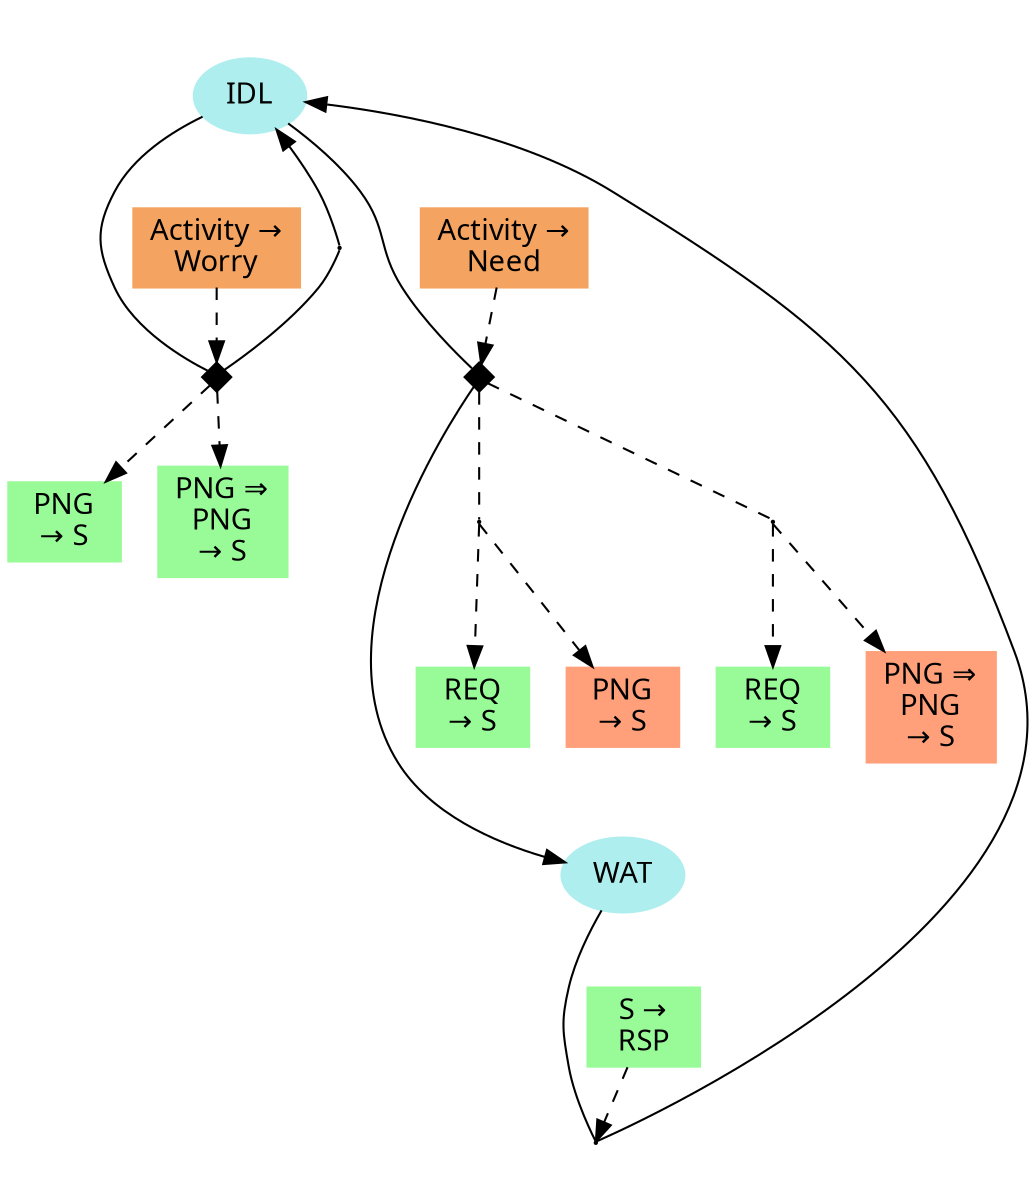 digraph {
color=white;
concentrate=true;
graph [ fontname="sans-serif" ];
node [ fontname="sans-serif" ];
edge [ fontname="sans-serif" ];
subgraph cluster_0_false {
A_0_false [ label="IDL", shape=ellipse, style=filled, color=PaleTurquoise ];
subgraph cluster_0 {
T_0_18446744073709551615 [ shape=diamond, label="", fontsize=0, width=0.2, height=0.2, style=filled, color=black ];
B_0_18446744073709551615_0_false [ shape=point, height=0.015, width=0.015, style=filled ];
D_0_18446744073709551615_3 [ label="Activity &#8594;\nWorry", shape=box, style=filled, color=SandyBrown ];
A_0_false -> D_0_18446744073709551615_3 [ style=invis ];
}
subgraph cluster_1 {
T_1_18446744073709551615 [ shape=diamond, label="", fontsize=0, width=0.2, height=0.2, style=filled, color=black ];
D_1_18446744073709551615_0 [ label="Activity &#8594;\nNeed", shape=box, style=filled, color=SandyBrown ];
A_0_false -> D_1_18446744073709551615_0 [ style=invis ];
}
}
subgraph cluster_1_false {
A_1_false [ label="WAT", shape=ellipse, style=filled, color=PaleTurquoise ];
subgraph cluster_2 {
T_2_18446744073709551615 [ shape=point, height=0.015, width=0.015 ];
D_2_18446744073709551615_8 [ label="S &#8594;\nRSP", shape=box, style=filled, color=PaleGreen ];
A_1_false -> D_2_18446744073709551615_8 [ style=invis ];
}
}
A_0_false -> T_0_18446744073709551615 [ arrowhead=none, direction=forward ];
B_0_18446744073709551615_0_false -> A_0_false [ constraint=false ];
B_0_18446744073709551615_0_false -> T_0_18446744073709551615 [ arrowhead=none, direction=forward ];
D_0_18446744073709551615_3 -> T_0_18446744073709551615 [ style=dashed ];
S_0_18446744073709551615_4 [ label="PNG\n&#8594; S", shape=box, style=filled, color=PaleGreen ];
T_0_18446744073709551615 -> S_0_18446744073709551615_4 [ style=dashed ];
S_0_18446744073709551615_6 [ label="PNG &#8658;\nPNG\n&#8594; S", shape=box, style=filled, color=PaleGreen ];
T_0_18446744073709551615 -> S_0_18446744073709551615_6 [ style=dashed ];
A_0_false -> T_1_18446744073709551615 [ arrowhead=none, direction=forward ];
T_1_18446744073709551615 -> A_1_false [ constraint=true ];
D_1_18446744073709551615_0 -> T_1_18446744073709551615 [ style=dashed ];
T_1_0 [ shape=point, height=0.015, width=0.015, style=filled ];
T_1_18446744073709551615 -> T_1_0 [ arrowhead=none, direction=forward, style=dashed ];
S_1_0_1 [ label="REQ\n&#8594; S", shape=box, style=filled, color=PaleGreen ];
T_1_0 -> S_1_0_1 [ style=dashed ];
S_1_0_1 -> A_1_false [ style=invis ];
S_1_0_2 [ label="PNG\n&#8594; S", shape=box, style=filled, color=LightSalmon ];
T_1_0 -> S_1_0_2 [ style=dashed ];
S_1_0_2 -> A_1_false [ style=invis ];
T_1_1 [ shape=point, height=0.015, width=0.015, style=filled ];
T_1_18446744073709551615 -> T_1_1 [ arrowhead=none, direction=forward, style=dashed ];
S_1_1_1 [ label="REQ\n&#8594; S", shape=box, style=filled, color=PaleGreen ];
T_1_1 -> S_1_1_1 [ style=dashed ];
S_1_1_1 -> A_1_false [ style=invis ];
S_1_1_5 [ label="PNG &#8658;\nPNG\n&#8594; S", shape=box, style=filled, color=LightSalmon ];
T_1_1 -> S_1_1_5 [ style=dashed ];
S_1_1_5 -> A_1_false [ style=invis ];
A_1_false -> T_2_18446744073709551615 [ arrowhead=none, direction=forward ];
T_2_18446744073709551615 -> A_0_false [ constraint=false ];
D_2_18446744073709551615_8 -> T_2_18446744073709551615 [ style=dashed ];
}
